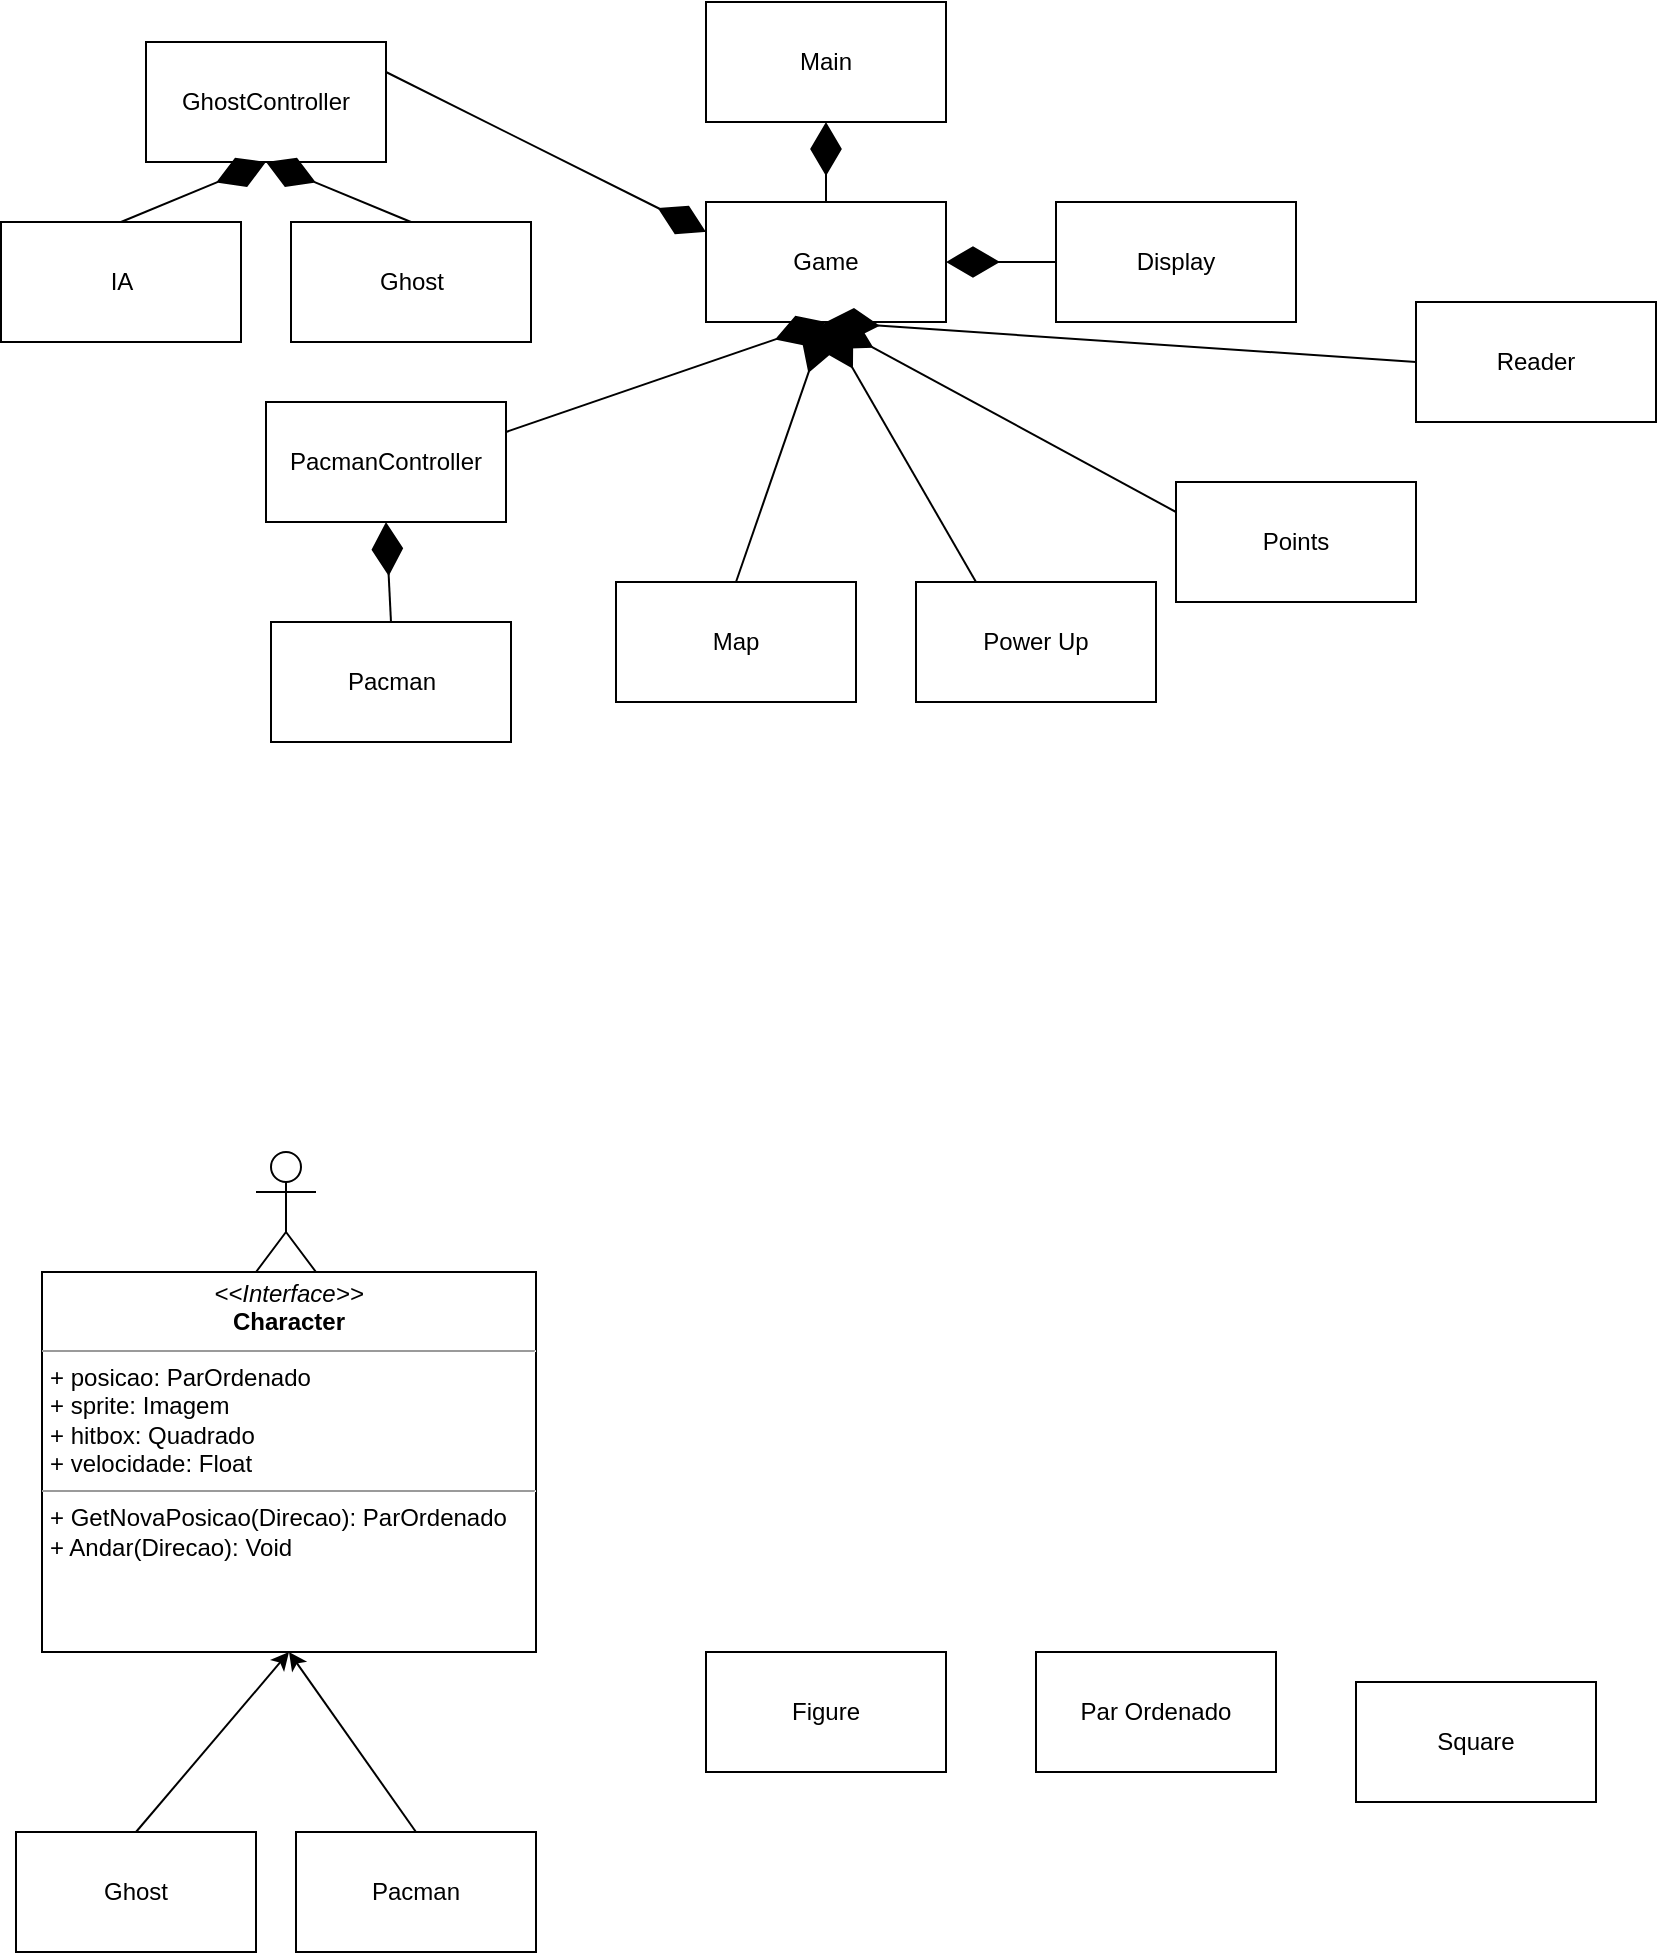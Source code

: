 <mxfile version="10.7.0" type="github"><diagram id="Ogfq-YznXdDs53CP6E37" name="Page-1"><mxGraphModel dx="1394" dy="734" grid="1" gridSize="10" guides="1" tooltips="1" connect="1" arrows="1" fold="1" page="1" pageScale="1" pageWidth="850" pageHeight="1100" math="0" shadow="0"><root><mxCell id="0"/><mxCell id="1" parent="0"/><mxCell id="SUlPfXmtgXiM6bxua6TC-1" value="&lt;div&gt;Main&lt;/div&gt;" style="rounded=0;whiteSpace=wrap;html=1;" vertex="1" parent="1"><mxGeometry x="365" y="60" width="120" height="60" as="geometry"/></mxCell><mxCell id="SUlPfXmtgXiM6bxua6TC-2" value="Game" style="rounded=0;whiteSpace=wrap;html=1;" vertex="1" parent="1"><mxGeometry x="365" y="160" width="120" height="60" as="geometry"/></mxCell><mxCell id="SUlPfXmtgXiM6bxua6TC-3" value="Display" style="rounded=0;whiteSpace=wrap;html=1;" vertex="1" parent="1"><mxGeometry x="540" y="160" width="120" height="60" as="geometry"/></mxCell><mxCell id="SUlPfXmtgXiM6bxua6TC-6" value="PacmanController" style="rounded=0;whiteSpace=wrap;html=1;" vertex="1" parent="1"><mxGeometry x="145" y="260" width="120" height="60" as="geometry"/></mxCell><mxCell id="SUlPfXmtgXiM6bxua6TC-7" value="GhostController" style="rounded=0;whiteSpace=wrap;html=1;" vertex="1" parent="1"><mxGeometry x="85" y="80" width="120" height="60" as="geometry"/></mxCell><mxCell id="SUlPfXmtgXiM6bxua6TC-8" value="&lt;div&gt;Figure&lt;/div&gt;" style="rounded=0;whiteSpace=wrap;html=1;" vertex="1" parent="1"><mxGeometry x="365" y="885" width="120" height="60" as="geometry"/></mxCell><mxCell id="SUlPfXmtgXiM6bxua6TC-9" value="Map" style="rounded=0;whiteSpace=wrap;html=1;" vertex="1" parent="1"><mxGeometry x="320" y="350" width="120" height="60" as="geometry"/></mxCell><mxCell id="SUlPfXmtgXiM6bxua6TC-10" value="Power Up" style="rounded=0;whiteSpace=wrap;html=1;" vertex="1" parent="1"><mxGeometry x="470" y="350" width="120" height="60" as="geometry"/></mxCell><mxCell id="SUlPfXmtgXiM6bxua6TC-11" value="&lt;div&gt;Points&lt;/div&gt;" style="rounded=0;whiteSpace=wrap;html=1;" vertex="1" parent="1"><mxGeometry x="600" y="300" width="120" height="60" as="geometry"/></mxCell><mxCell id="SUlPfXmtgXiM6bxua6TC-13" value="&lt;div&gt;Par Ordenado&lt;/div&gt;" style="rounded=0;whiteSpace=wrap;html=1;" vertex="1" parent="1"><mxGeometry x="530" y="885" width="120" height="60" as="geometry"/></mxCell><mxCell id="SUlPfXmtgXiM6bxua6TC-14" value="Square" style="rounded=0;whiteSpace=wrap;html=1;" vertex="1" parent="1"><mxGeometry x="690" y="900" width="120" height="60" as="geometry"/></mxCell><mxCell id="SUlPfXmtgXiM6bxua6TC-16" value="Pacman" style="rounded=0;whiteSpace=wrap;html=1;" vertex="1" parent="1"><mxGeometry x="160" y="975" width="120" height="60" as="geometry"/></mxCell><mxCell id="SUlPfXmtgXiM6bxua6TC-17" value="Ghost" style="rounded=0;whiteSpace=wrap;html=1;" vertex="1" parent="1"><mxGeometry x="20" y="975" width="120" height="60" as="geometry"/></mxCell><mxCell id="SUlPfXmtgXiM6bxua6TC-21" value="" style="endArrow=classic;html=1;entryX=0.5;entryY=1;entryDx=0;entryDy=0;exitX=0.5;exitY=0;exitDx=0;exitDy=0;" edge="1" parent="1" source="SUlPfXmtgXiM6bxua6TC-17" target="SUlPfXmtgXiM6bxua6TC-41"><mxGeometry width="50" height="50" relative="1" as="geometry"><mxPoint x="20" y="1105" as="sourcePoint"/><mxPoint x="70" y="1055" as="targetPoint"/></mxGeometry></mxCell><mxCell id="SUlPfXmtgXiM6bxua6TC-22" value="" style="endArrow=classic;html=1;entryX=0.5;entryY=1;entryDx=0;entryDy=0;exitX=0.5;exitY=0;exitDx=0;exitDy=0;" edge="1" parent="1" source="SUlPfXmtgXiM6bxua6TC-16" target="SUlPfXmtgXiM6bxua6TC-41"><mxGeometry width="50" height="50" relative="1" as="geometry"><mxPoint x="90" y="985" as="sourcePoint"/><mxPoint x="160" y="955" as="targetPoint"/></mxGeometry></mxCell><mxCell id="SUlPfXmtgXiM6bxua6TC-23" value="" style="endArrow=diamondThin;endFill=1;endSize=24;html=1;entryX=0.5;entryY=1;entryDx=0;entryDy=0;exitX=0.5;exitY=0;exitDx=0;exitDy=0;" edge="1" parent="1" source="SUlPfXmtgXiM6bxua6TC-24" target="SUlPfXmtgXiM6bxua6TC-7"><mxGeometry width="160" relative="1" as="geometry"><mxPoint x="105" y="220" as="sourcePoint"/><mxPoint x="-55" y="390" as="targetPoint"/></mxGeometry></mxCell><mxCell id="SUlPfXmtgXiM6bxua6TC-24" value="Ghost" style="rounded=0;whiteSpace=wrap;html=1;" vertex="1" parent="1"><mxGeometry x="157.5" y="170" width="120" height="60" as="geometry"/></mxCell><mxCell id="SUlPfXmtgXiM6bxua6TC-25" value="IA" style="rounded=0;whiteSpace=wrap;html=1;" vertex="1" parent="1"><mxGeometry x="12.5" y="170" width="120" height="60" as="geometry"/></mxCell><mxCell id="SUlPfXmtgXiM6bxua6TC-26" value="" style="endArrow=diamondThin;endFill=1;endSize=24;html=1;entryX=0.5;entryY=1;entryDx=0;entryDy=0;exitX=0.5;exitY=0;exitDx=0;exitDy=0;" edge="1" parent="1" source="SUlPfXmtgXiM6bxua6TC-25" target="SUlPfXmtgXiM6bxua6TC-7"><mxGeometry width="160" relative="1" as="geometry"><mxPoint x="-215" y="390" as="sourcePoint"/><mxPoint x="-55" y="390" as="targetPoint"/></mxGeometry></mxCell><mxCell id="SUlPfXmtgXiM6bxua6TC-27" value="" style="endArrow=diamondThin;endFill=1;endSize=24;html=1;entryX=0.5;entryY=1;entryDx=0;entryDy=0;exitX=0.5;exitY=0;exitDx=0;exitDy=0;" edge="1" parent="1" source="SUlPfXmtgXiM6bxua6TC-30" target="SUlPfXmtgXiM6bxua6TC-6"><mxGeometry width="160" relative="1" as="geometry"><mxPoint x="225" y="740" as="sourcePoint"/><mxPoint x="155" y="640" as="targetPoint"/></mxGeometry></mxCell><mxCell id="SUlPfXmtgXiM6bxua6TC-28" value="Reader" style="rounded=0;whiteSpace=wrap;html=1;" vertex="1" parent="1"><mxGeometry x="720" y="210" width="120" height="60" as="geometry"/></mxCell><mxCell id="SUlPfXmtgXiM6bxua6TC-29" value="" style="endArrow=diamondThin;endFill=1;endSize=24;html=1;entryX=0.5;entryY=1;entryDx=0;entryDy=0;exitX=0;exitY=0.5;exitDx=0;exitDy=0;" edge="1" parent="1" source="SUlPfXmtgXiM6bxua6TC-28" target="SUlPfXmtgXiM6bxua6TC-2"><mxGeometry width="160" relative="1" as="geometry"><mxPoint x="15" y="890" as="sourcePoint"/><mxPoint x="375" y="640" as="targetPoint"/></mxGeometry></mxCell><mxCell id="SUlPfXmtgXiM6bxua6TC-30" value="Pacman" style="rounded=0;whiteSpace=wrap;html=1;" vertex="1" parent="1"><mxGeometry x="147.5" y="370" width="120" height="60" as="geometry"/></mxCell><mxCell id="SUlPfXmtgXiM6bxua6TC-31" value="" style="endArrow=diamondThin;endFill=1;endSize=24;html=1;entryX=1;entryY=0.5;entryDx=0;entryDy=0;exitX=0;exitY=0.5;exitDx=0;exitDy=0;" edge="1" parent="1" source="SUlPfXmtgXiM6bxua6TC-3" target="SUlPfXmtgXiM6bxua6TC-2"><mxGeometry width="160" relative="1" as="geometry"><mxPoint x="647.5" y="220" as="sourcePoint"/><mxPoint x="472.5" y="180" as="targetPoint"/></mxGeometry></mxCell><mxCell id="SUlPfXmtgXiM6bxua6TC-32" value="" style="endArrow=diamondThin;endFill=1;endSize=24;html=1;entryX=0.5;entryY=1;entryDx=0;entryDy=0;exitX=0.5;exitY=0;exitDx=0;exitDy=0;" edge="1" parent="1" source="SUlPfXmtgXiM6bxua6TC-2" target="SUlPfXmtgXiM6bxua6TC-1"><mxGeometry width="160" relative="1" as="geometry"><mxPoint x="460" y="140" as="sourcePoint"/><mxPoint x="270" y="159" as="targetPoint"/></mxGeometry></mxCell><mxCell id="SUlPfXmtgXiM6bxua6TC-33" value="" style="endArrow=diamondThin;endFill=1;endSize=24;html=1;entryX=0.5;entryY=1;entryDx=0;entryDy=0;exitX=1;exitY=0.25;exitDx=0;exitDy=0;" edge="1" parent="1" source="SUlPfXmtgXiM6bxua6TC-6" target="SUlPfXmtgXiM6bxua6TC-2"><mxGeometry width="160" relative="1" as="geometry"><mxPoint x="330" y="480" as="sourcePoint"/><mxPoint x="490" y="480" as="targetPoint"/></mxGeometry></mxCell><mxCell id="SUlPfXmtgXiM6bxua6TC-34" value="" style="endArrow=diamondThin;endFill=1;endSize=24;html=1;entryX=0;entryY=0.25;entryDx=0;entryDy=0;exitX=1;exitY=0.25;exitDx=0;exitDy=0;" edge="1" parent="1" source="SUlPfXmtgXiM6bxua6TC-7" target="SUlPfXmtgXiM6bxua6TC-2"><mxGeometry width="160" relative="1" as="geometry"><mxPoint x="295" y="220" as="sourcePoint"/><mxPoint x="120" y="180" as="targetPoint"/></mxGeometry></mxCell><mxCell id="SUlPfXmtgXiM6bxua6TC-36" value="" style="endArrow=diamondThin;endFill=1;endSize=24;html=1;entryX=0.5;entryY=1;entryDx=0;entryDy=0;exitX=0;exitY=0.25;exitDx=0;exitDy=0;" edge="1" parent="1" source="SUlPfXmtgXiM6bxua6TC-11" target="SUlPfXmtgXiM6bxua6TC-2"><mxGeometry width="160" relative="1" as="geometry"><mxPoint x="730" y="250" as="sourcePoint"/><mxPoint x="435" y="230" as="targetPoint"/></mxGeometry></mxCell><mxCell id="SUlPfXmtgXiM6bxua6TC-37" value="" style="endArrow=diamondThin;endFill=1;endSize=24;html=1;entryX=0.5;entryY=1;entryDx=0;entryDy=0;exitX=0.25;exitY=0;exitDx=0;exitDy=0;" edge="1" parent="1" source="SUlPfXmtgXiM6bxua6TC-10" target="SUlPfXmtgXiM6bxua6TC-2"><mxGeometry width="160" relative="1" as="geometry"><mxPoint x="730" y="315" as="sourcePoint"/><mxPoint x="435" y="230" as="targetPoint"/></mxGeometry></mxCell><mxCell id="SUlPfXmtgXiM6bxua6TC-38" value="" style="endArrow=diamondThin;endFill=1;endSize=24;html=1;exitX=0.5;exitY=0;exitDx=0;exitDy=0;entryX=0.5;entryY=1;entryDx=0;entryDy=0;" edge="1" parent="1" source="SUlPfXmtgXiM6bxua6TC-9" target="SUlPfXmtgXiM6bxua6TC-2"><mxGeometry width="160" relative="1" as="geometry"><mxPoint x="310" y="350" as="sourcePoint"/><mxPoint x="430" y="225" as="targetPoint"/></mxGeometry></mxCell><mxCell id="SUlPfXmtgXiM6bxua6TC-40" value="Actor" style="shape=umlActor;verticalLabelPosition=bottom;labelBackgroundColor=#ffffff;verticalAlign=top;html=1;" vertex="1" parent="1"><mxGeometry x="140" y="635" width="30" height="60" as="geometry"/></mxCell><mxCell id="SUlPfXmtgXiM6bxua6TC-41" value="&lt;p style=&quot;margin: 0px ; margin-top: 4px ; text-align: center&quot;&gt;&lt;i&gt;&amp;lt;&amp;lt;Interface&amp;gt;&amp;gt;&lt;/i&gt;&lt;br&gt;&lt;b&gt;Character&lt;/b&gt;&lt;/p&gt;&lt;hr size=&quot;1&quot;&gt;&lt;p style=&quot;margin: 0px ; margin-left: 4px&quot;&gt;+ posicao: ParOrdenado&lt;br&gt;+ sprite: Imagem&lt;/p&gt;&lt;p style=&quot;margin: 0px ; margin-left: 4px&quot;&gt;+ hitbox: Quadrado&lt;/p&gt;&lt;p style=&quot;margin: 0px ; margin-left: 4px&quot;&gt;+ velocidade: Float&lt;br&gt;&lt;/p&gt;&lt;hr size=&quot;1&quot;&gt;&lt;p style=&quot;margin: 0px ; margin-left: 4px&quot;&gt;+ GetNovaPosicao(Direcao): ParOrdenado&lt;br&gt;&lt;/p&gt;&lt;p style=&quot;margin: 0px ; margin-left: 4px&quot;&gt;+ Andar(Direcao): Void&lt;/p&gt;" style="verticalAlign=top;align=left;overflow=fill;fontSize=12;fontFamily=Helvetica;html=1;" vertex="1" parent="1"><mxGeometry x="33" y="695" width="247" height="190" as="geometry"/></mxCell></root></mxGraphModel></diagram></mxfile>